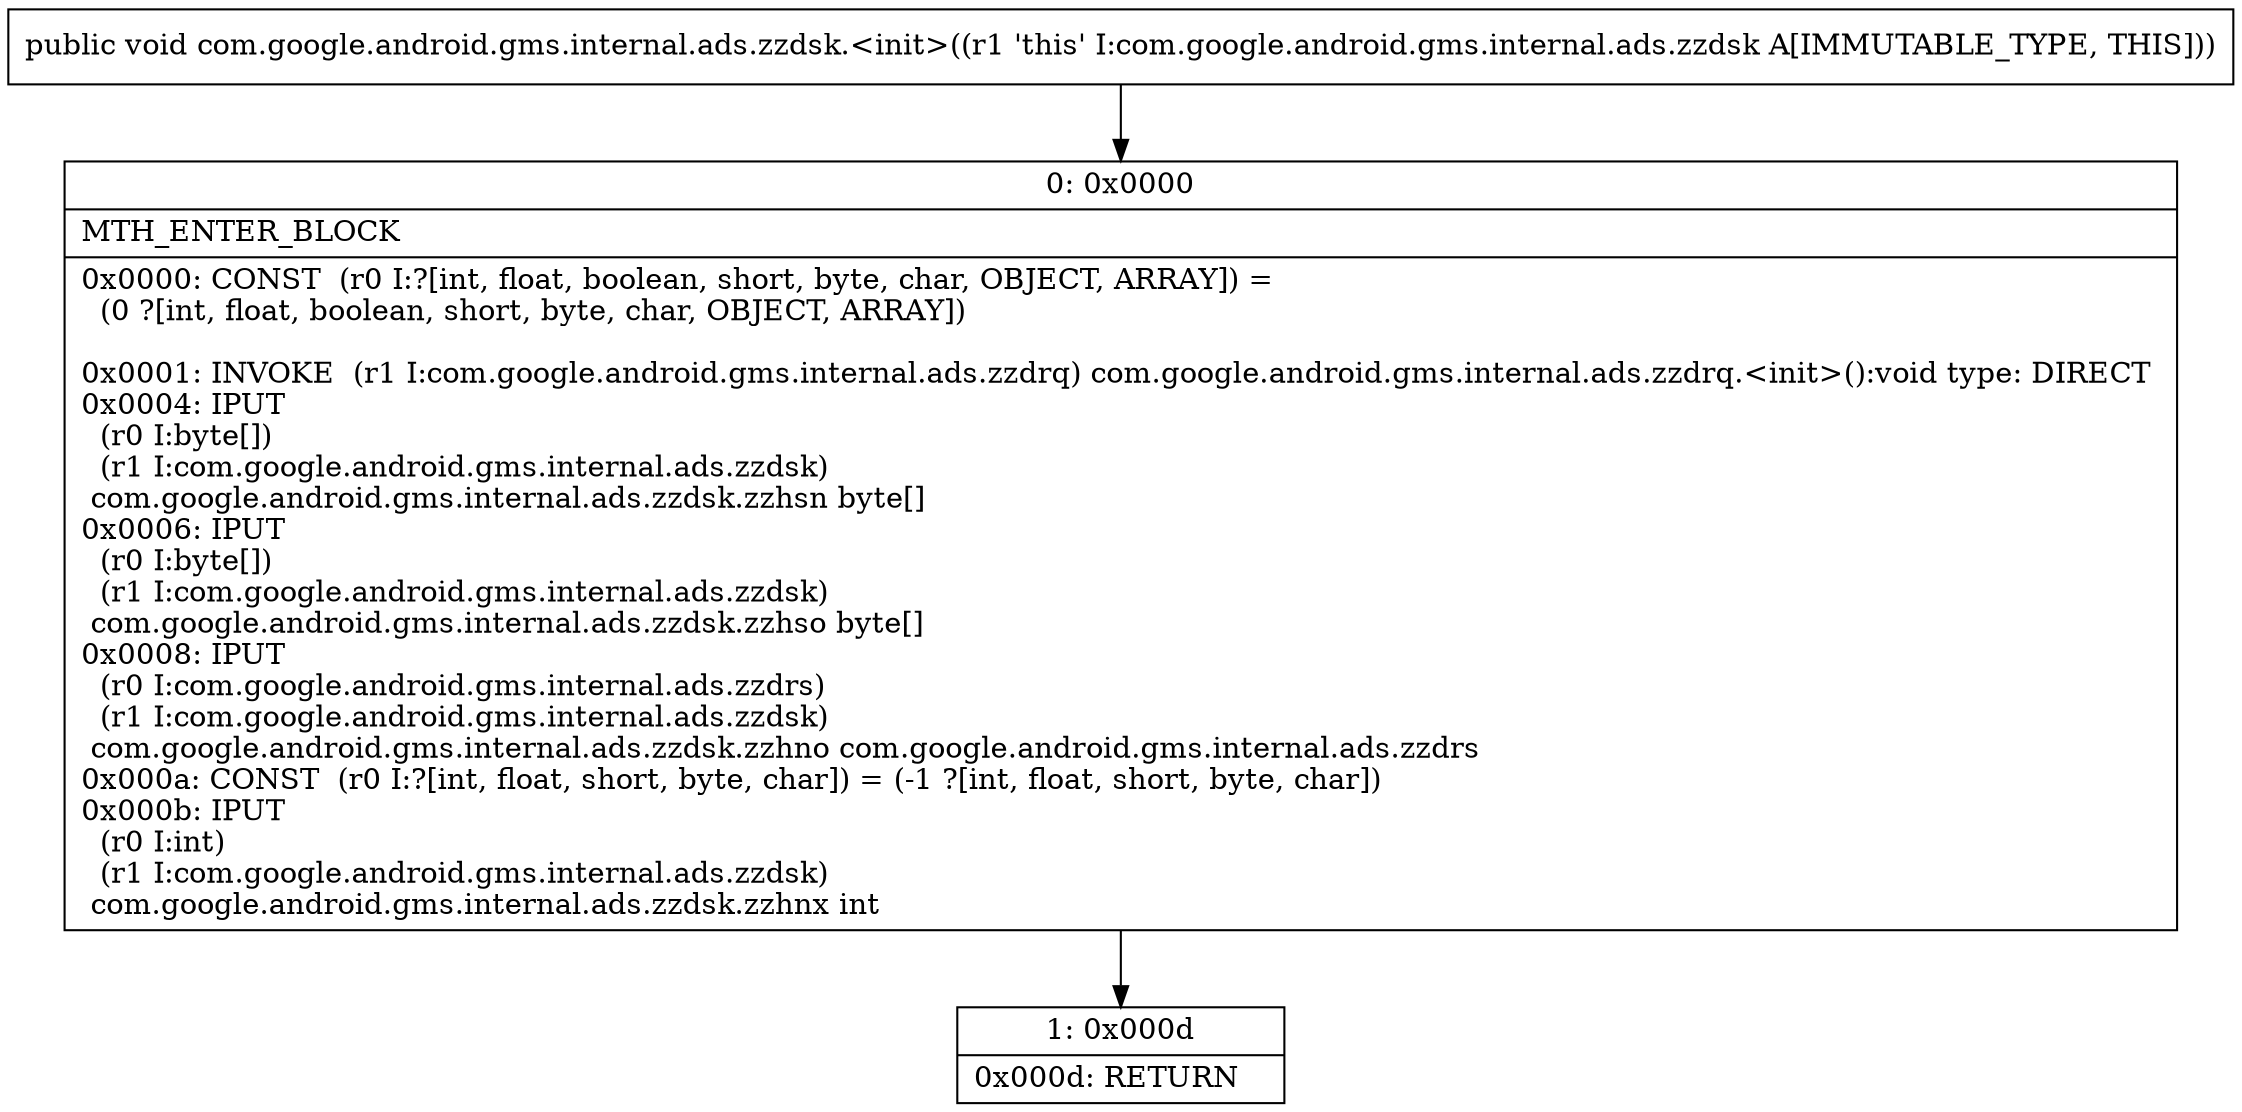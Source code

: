 digraph "CFG forcom.google.android.gms.internal.ads.zzdsk.\<init\>()V" {
Node_0 [shape=record,label="{0\:\ 0x0000|MTH_ENTER_BLOCK\l|0x0000: CONST  (r0 I:?[int, float, boolean, short, byte, char, OBJECT, ARRAY]) = \l  (0 ?[int, float, boolean, short, byte, char, OBJECT, ARRAY])\l \l0x0001: INVOKE  (r1 I:com.google.android.gms.internal.ads.zzdrq) com.google.android.gms.internal.ads.zzdrq.\<init\>():void type: DIRECT \l0x0004: IPUT  \l  (r0 I:byte[])\l  (r1 I:com.google.android.gms.internal.ads.zzdsk)\l com.google.android.gms.internal.ads.zzdsk.zzhsn byte[] \l0x0006: IPUT  \l  (r0 I:byte[])\l  (r1 I:com.google.android.gms.internal.ads.zzdsk)\l com.google.android.gms.internal.ads.zzdsk.zzhso byte[] \l0x0008: IPUT  \l  (r0 I:com.google.android.gms.internal.ads.zzdrs)\l  (r1 I:com.google.android.gms.internal.ads.zzdsk)\l com.google.android.gms.internal.ads.zzdsk.zzhno com.google.android.gms.internal.ads.zzdrs \l0x000a: CONST  (r0 I:?[int, float, short, byte, char]) = (\-1 ?[int, float, short, byte, char]) \l0x000b: IPUT  \l  (r0 I:int)\l  (r1 I:com.google.android.gms.internal.ads.zzdsk)\l com.google.android.gms.internal.ads.zzdsk.zzhnx int \l}"];
Node_1 [shape=record,label="{1\:\ 0x000d|0x000d: RETURN   \l}"];
MethodNode[shape=record,label="{public void com.google.android.gms.internal.ads.zzdsk.\<init\>((r1 'this' I:com.google.android.gms.internal.ads.zzdsk A[IMMUTABLE_TYPE, THIS])) }"];
MethodNode -> Node_0;
Node_0 -> Node_1;
}


